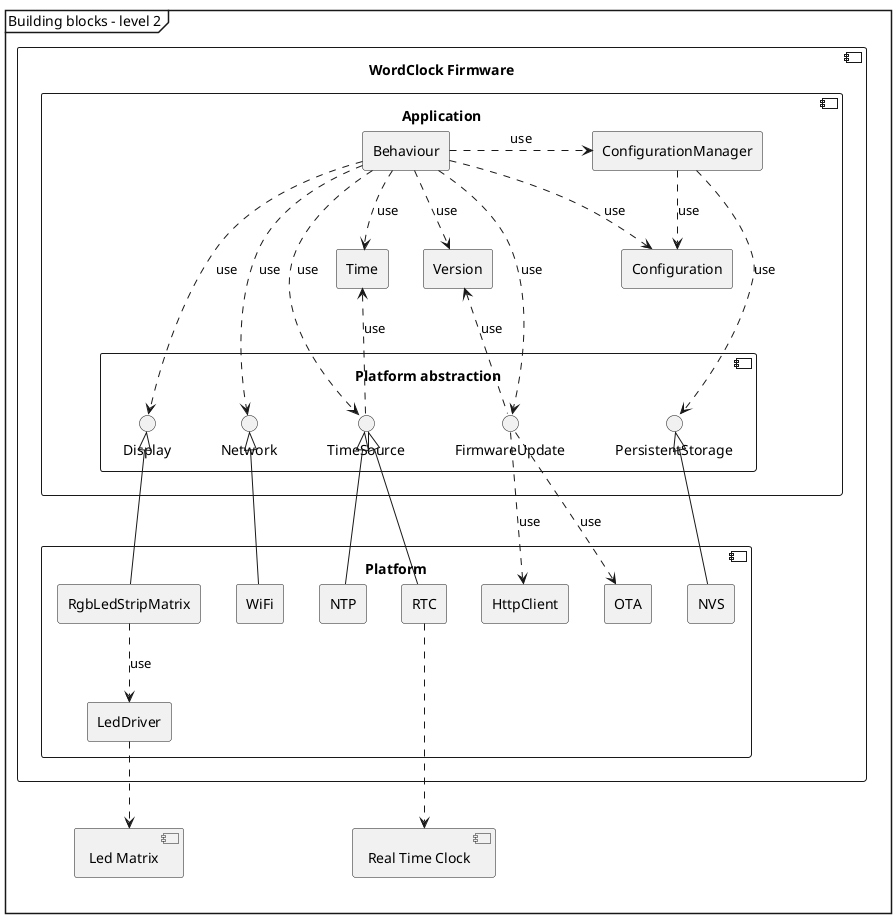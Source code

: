 @startuml
mainframe Building blocks - level 2

component "WordClock Firmware" as clk_fw{
    component Application {
        rectangle Behaviour
        rectangle Configuration
        rectangle ConfigurationManager
        rectangle Version
        rectangle Time

        component "Platform abstraction" as pal {
            interface Display
            interface PersistentStorage
            interface Network
            interface TimeSource
            interface FirmwareUpdate
        }
    }

    component Platform {
        rectangle RgbLedStripMatrix
        rectangle LedDriver
        rectangle NTP
        rectangle RTC
        rectangle NVS
        rectangle WiFi
        rectangle HttpClient
        rectangle OTA
    }
}

component "Real Time Clock" as Rtc
component "Led Matrix" as Led_matrix

Behaviour .> Configuration: use
Behaviour .> ConfigurationManager: use
Behaviour .> Time: use
Behaviour ..> Network: use
Behaviour ..> Display: use
Behaviour ..> Version: use
Behaviour ..> FirmwareUpdate: use
Behaviour ..> TimeSource: use
Time <.. TimeSource: use
ConfigurationManager ..> PersistentStorage: use
ConfigurationManager ..> Configuration: use
Version <.. FirmwareUpdate: use

Display <|-- RgbLedStripMatrix
RgbLedStripMatrix ..> LedDriver: use
PersistentStorage <|-- NVS
Network <|-- WiFi
TimeSource <|-- NTP
TimeSource <|-- RTC
FirmwareUpdate ..> OTA: use
FirmwareUpdate ..> HttpClient: use

RTC ...> Rtc
LedDriver ..> Led_matrix

@enduml